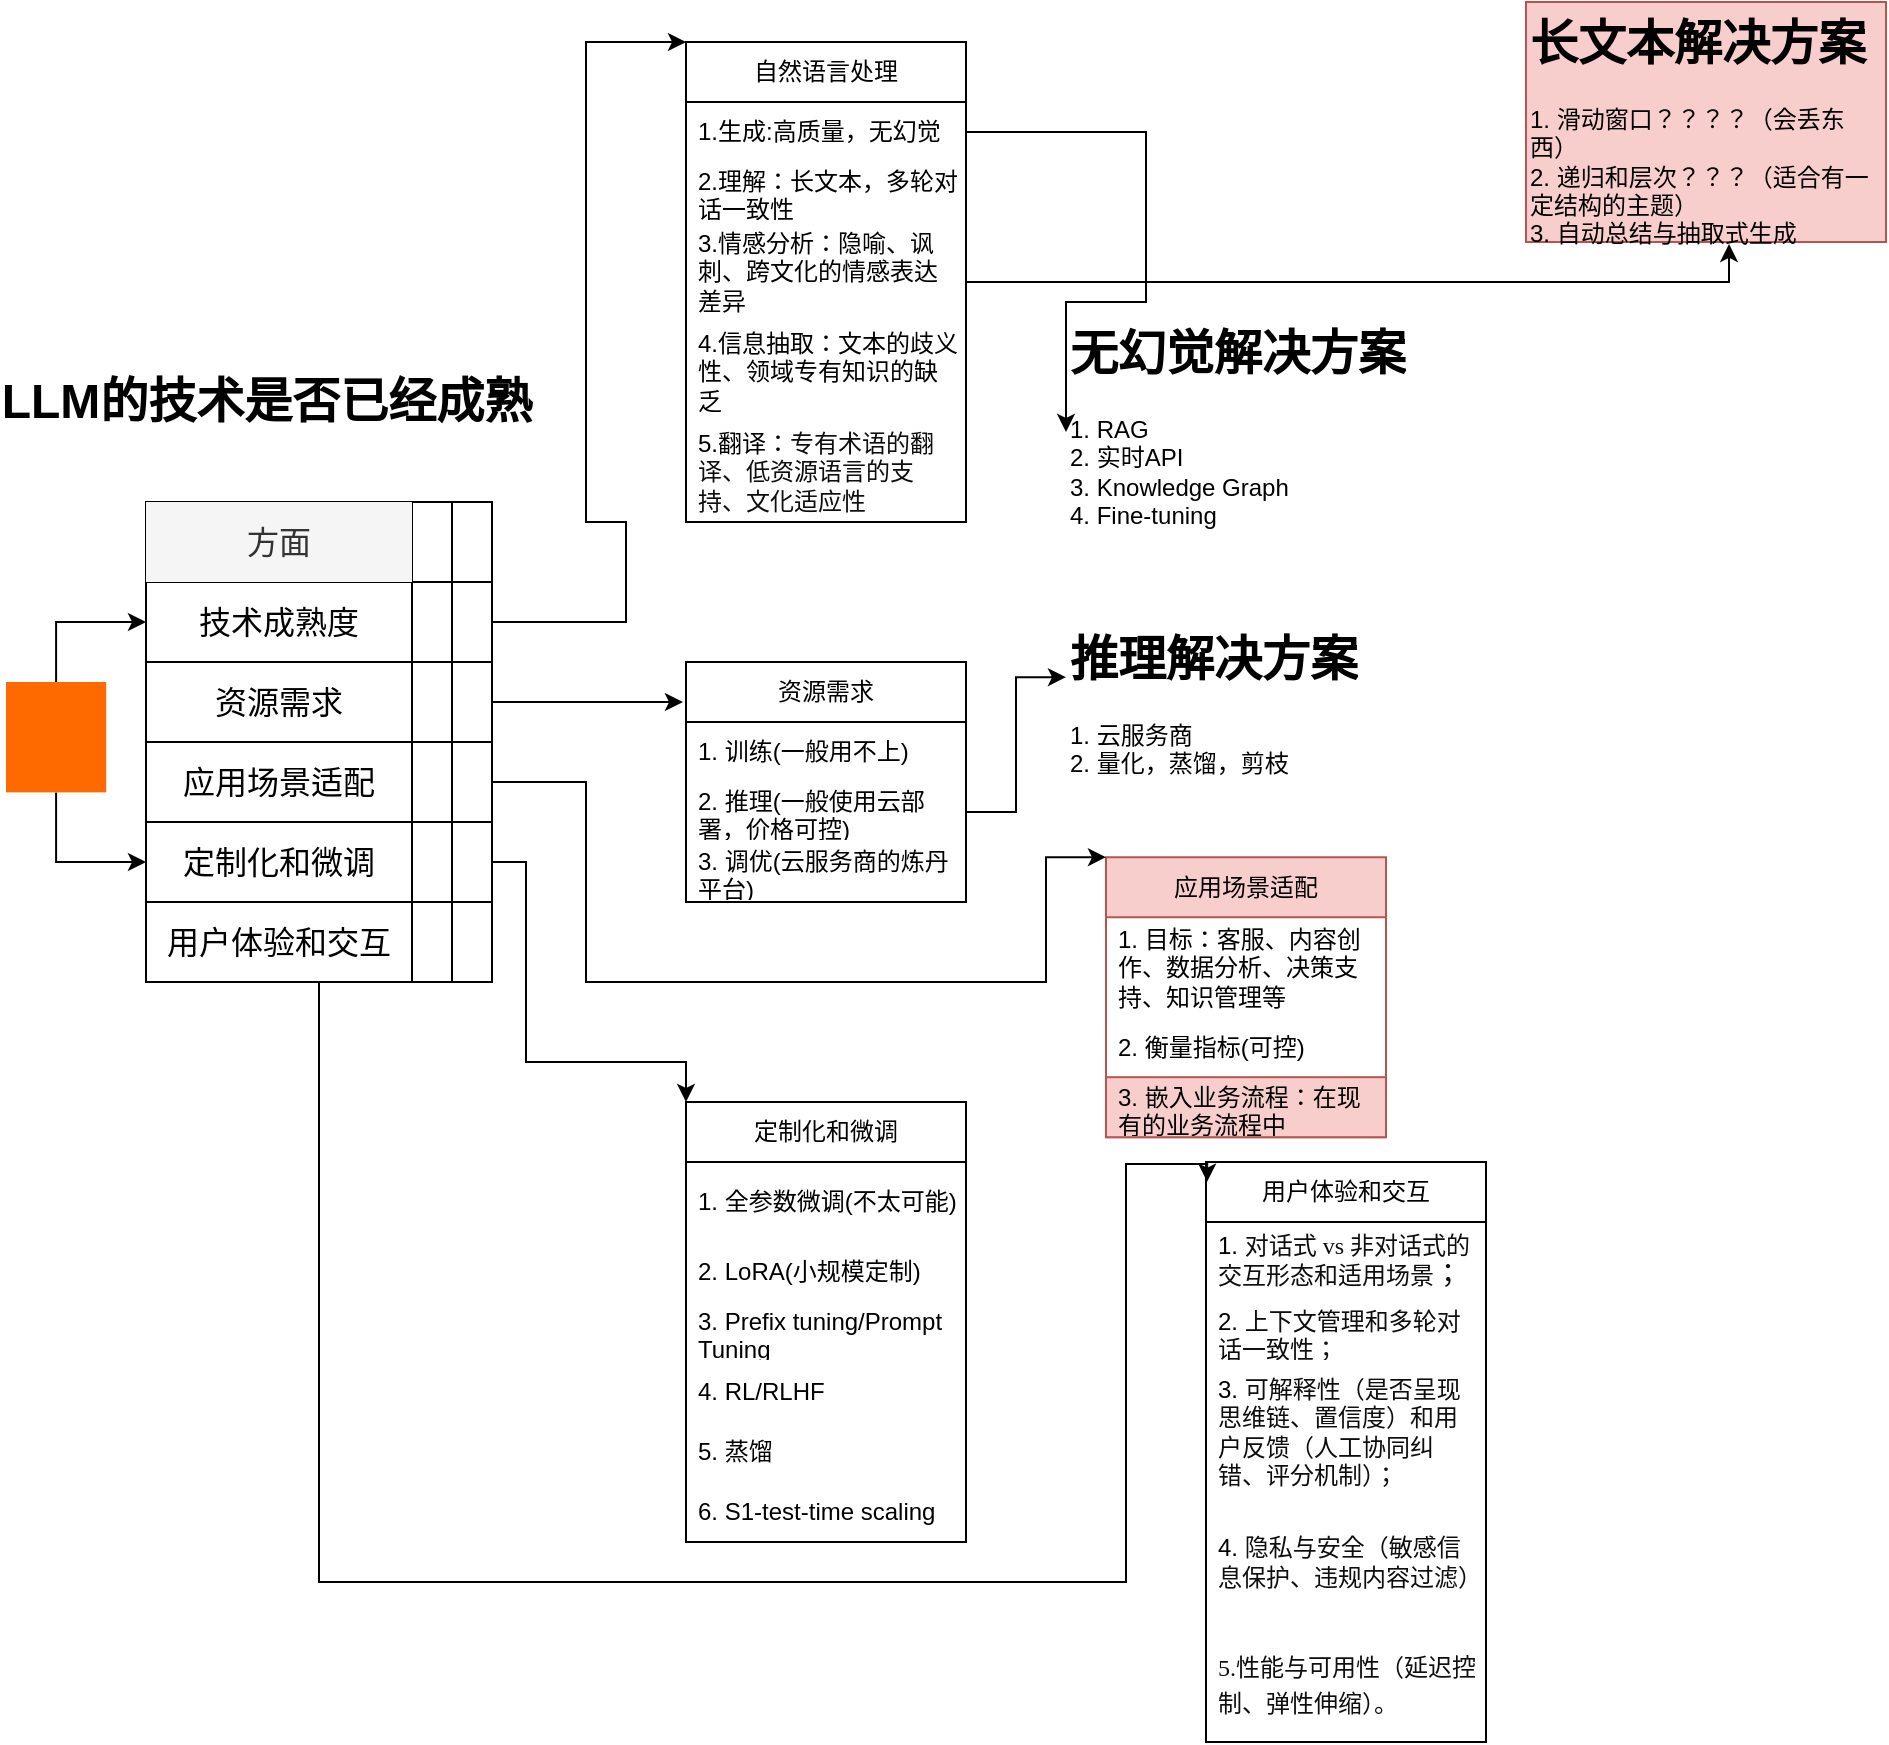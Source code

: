 <mxfile version="26.0.11">
  <diagram name="Page-1" id="aXLdkPHUdD-rzOrkCxJx">
    <mxGraphModel dx="2393" dy="2034" grid="1" gridSize="10" guides="1" tooltips="1" connect="1" arrows="1" fold="1" page="1" pageScale="1" pageWidth="827" pageHeight="1169" math="0" shadow="0">
      <root>
        <mxCell id="0" />
        <mxCell id="1" parent="0" />
        <mxCell id="ion_yS7d4o4E_soSJtq_-2" value="LLM的技术是否已经成熟" style="text;strokeColor=none;fillColor=none;html=1;fontSize=24;fontStyle=1;verticalAlign=middle;align=center;" vertex="1" parent="1">
          <mxGeometry x="80" y="10" width="100" height="40" as="geometry" />
        </mxCell>
        <mxCell id="ion_yS7d4o4E_soSJtq_-28" value="" style="shape=table;startSize=0;container=1;collapsible=0;childLayout=tableLayout;fontSize=16;" vertex="1" parent="1">
          <mxGeometry x="70" y="80" width="173" height="120" as="geometry" />
        </mxCell>
        <mxCell id="ion_yS7d4o4E_soSJtq_-29" value="" style="shape=tableRow;horizontal=0;startSize=0;swimlaneHead=0;swimlaneBody=0;strokeColor=inherit;top=0;left=0;bottom=0;right=0;collapsible=0;dropTarget=0;fillColor=none;points=[[0,0.5],[1,0.5]];portConstraint=eastwest;fontSize=16;" vertex="1" parent="ion_yS7d4o4E_soSJtq_-28">
          <mxGeometry width="173" height="40" as="geometry" />
        </mxCell>
        <mxCell id="ion_yS7d4o4E_soSJtq_-30" value="方面" style="shape=partialRectangle;html=1;whiteSpace=wrap;connectable=0;strokeColor=#666666;overflow=hidden;fillColor=#f5f5f5;top=0;left=0;bottom=0;right=0;pointerEvents=1;fontSize=16;fontColor=#333333;" vertex="1" parent="ion_yS7d4o4E_soSJtq_-29">
          <mxGeometry width="133" height="40" as="geometry">
            <mxRectangle width="133" height="40" as="alternateBounds" />
          </mxGeometry>
        </mxCell>
        <mxCell id="ion_yS7d4o4E_soSJtq_-31" value="" style="shape=partialRectangle;html=1;whiteSpace=wrap;connectable=0;strokeColor=inherit;overflow=hidden;fillColor=none;top=0;left=0;bottom=0;right=0;pointerEvents=1;fontSize=16;" vertex="1" parent="ion_yS7d4o4E_soSJtq_-29">
          <mxGeometry x="133" width="20" height="40" as="geometry">
            <mxRectangle width="20" height="40" as="alternateBounds" />
          </mxGeometry>
        </mxCell>
        <mxCell id="ion_yS7d4o4E_soSJtq_-32" value="" style="shape=partialRectangle;html=1;whiteSpace=wrap;connectable=0;strokeColor=inherit;overflow=hidden;fillColor=none;top=0;left=0;bottom=0;right=0;pointerEvents=1;fontSize=16;" vertex="1" parent="ion_yS7d4o4E_soSJtq_-29">
          <mxGeometry x="153" width="20" height="40" as="geometry">
            <mxRectangle width="20" height="40" as="alternateBounds" />
          </mxGeometry>
        </mxCell>
        <mxCell id="ion_yS7d4o4E_soSJtq_-33" value="" style="shape=tableRow;horizontal=0;startSize=0;swimlaneHead=0;swimlaneBody=0;strokeColor=inherit;top=0;left=0;bottom=0;right=0;collapsible=0;dropTarget=0;fillColor=none;points=[[0,0.5],[1,0.5]];portConstraint=eastwest;fontSize=16;" vertex="1" parent="ion_yS7d4o4E_soSJtq_-28">
          <mxGeometry y="40" width="173" height="40" as="geometry" />
        </mxCell>
        <mxCell id="ion_yS7d4o4E_soSJtq_-34" value="技术成熟度" style="shape=partialRectangle;html=1;whiteSpace=wrap;connectable=0;strokeColor=inherit;overflow=hidden;fillColor=none;top=0;left=0;bottom=0;right=0;pointerEvents=1;fontSize=16;" vertex="1" parent="ion_yS7d4o4E_soSJtq_-33">
          <mxGeometry width="133" height="40" as="geometry">
            <mxRectangle width="133" height="40" as="alternateBounds" />
          </mxGeometry>
        </mxCell>
        <mxCell id="ion_yS7d4o4E_soSJtq_-35" value="" style="shape=partialRectangle;html=1;whiteSpace=wrap;connectable=0;strokeColor=inherit;overflow=hidden;fillColor=none;top=0;left=0;bottom=0;right=0;pointerEvents=1;fontSize=16;" vertex="1" parent="ion_yS7d4o4E_soSJtq_-33">
          <mxGeometry x="133" width="20" height="40" as="geometry">
            <mxRectangle width="20" height="40" as="alternateBounds" />
          </mxGeometry>
        </mxCell>
        <mxCell id="ion_yS7d4o4E_soSJtq_-36" value="" style="shape=partialRectangle;html=1;whiteSpace=wrap;connectable=0;strokeColor=inherit;overflow=hidden;fillColor=none;top=0;left=0;bottom=0;right=0;pointerEvents=1;fontSize=16;" vertex="1" parent="ion_yS7d4o4E_soSJtq_-33">
          <mxGeometry x="153" width="20" height="40" as="geometry">
            <mxRectangle width="20" height="40" as="alternateBounds" />
          </mxGeometry>
        </mxCell>
        <mxCell id="ion_yS7d4o4E_soSJtq_-37" value="" style="shape=tableRow;horizontal=0;startSize=0;swimlaneHead=0;swimlaneBody=0;strokeColor=inherit;top=0;left=0;bottom=0;right=0;collapsible=0;dropTarget=0;fillColor=none;points=[[0,0.5],[1,0.5]];portConstraint=eastwest;fontSize=16;" vertex="1" parent="ion_yS7d4o4E_soSJtq_-28">
          <mxGeometry y="80" width="173" height="40" as="geometry" />
        </mxCell>
        <mxCell id="ion_yS7d4o4E_soSJtq_-38" value="资源需求" style="shape=partialRectangle;html=1;whiteSpace=wrap;connectable=0;strokeColor=inherit;overflow=hidden;fillColor=none;top=0;left=0;bottom=0;right=0;pointerEvents=1;fontSize=16;" vertex="1" parent="ion_yS7d4o4E_soSJtq_-37">
          <mxGeometry width="133" height="40" as="geometry">
            <mxRectangle width="133" height="40" as="alternateBounds" />
          </mxGeometry>
        </mxCell>
        <mxCell id="ion_yS7d4o4E_soSJtq_-39" value="" style="shape=partialRectangle;html=1;whiteSpace=wrap;connectable=0;strokeColor=inherit;overflow=hidden;fillColor=none;top=0;left=0;bottom=0;right=0;pointerEvents=1;fontSize=16;" vertex="1" parent="ion_yS7d4o4E_soSJtq_-37">
          <mxGeometry x="133" width="20" height="40" as="geometry">
            <mxRectangle width="20" height="40" as="alternateBounds" />
          </mxGeometry>
        </mxCell>
        <mxCell id="ion_yS7d4o4E_soSJtq_-40" value="" style="shape=partialRectangle;html=1;whiteSpace=wrap;connectable=0;strokeColor=inherit;overflow=hidden;fillColor=none;top=0;left=0;bottom=0;right=0;pointerEvents=1;fontSize=16;" vertex="1" parent="ion_yS7d4o4E_soSJtq_-37">
          <mxGeometry x="153" width="20" height="40" as="geometry">
            <mxRectangle width="20" height="40" as="alternateBounds" />
          </mxGeometry>
        </mxCell>
        <mxCell id="ion_yS7d4o4E_soSJtq_-41" value="" style="shape=table;startSize=0;container=1;collapsible=0;childLayout=tableLayout;fontSize=16;" vertex="1" parent="1">
          <mxGeometry x="70" y="200" width="173" height="120" as="geometry" />
        </mxCell>
        <mxCell id="ion_yS7d4o4E_soSJtq_-42" value="" style="shape=tableRow;horizontal=0;startSize=0;swimlaneHead=0;swimlaneBody=0;strokeColor=inherit;top=0;left=0;bottom=0;right=0;collapsible=0;dropTarget=0;fillColor=none;points=[[0,0.5],[1,0.5]];portConstraint=eastwest;fontSize=16;" vertex="1" parent="ion_yS7d4o4E_soSJtq_-41">
          <mxGeometry width="173" height="40" as="geometry" />
        </mxCell>
        <mxCell id="ion_yS7d4o4E_soSJtq_-43" value="应用场景适配" style="shape=partialRectangle;html=1;whiteSpace=wrap;connectable=0;strokeColor=inherit;overflow=hidden;fillColor=none;top=0;left=0;bottom=0;right=0;pointerEvents=1;fontSize=16;" vertex="1" parent="ion_yS7d4o4E_soSJtq_-42">
          <mxGeometry width="133" height="40" as="geometry">
            <mxRectangle width="133" height="40" as="alternateBounds" />
          </mxGeometry>
        </mxCell>
        <mxCell id="ion_yS7d4o4E_soSJtq_-44" value="" style="shape=partialRectangle;html=1;whiteSpace=wrap;connectable=0;strokeColor=inherit;overflow=hidden;fillColor=none;top=0;left=0;bottom=0;right=0;pointerEvents=1;fontSize=16;" vertex="1" parent="ion_yS7d4o4E_soSJtq_-42">
          <mxGeometry x="133" width="20" height="40" as="geometry">
            <mxRectangle width="20" height="40" as="alternateBounds" />
          </mxGeometry>
        </mxCell>
        <mxCell id="ion_yS7d4o4E_soSJtq_-45" value="" style="shape=partialRectangle;html=1;whiteSpace=wrap;connectable=0;strokeColor=inherit;overflow=hidden;fillColor=none;top=0;left=0;bottom=0;right=0;pointerEvents=1;fontSize=16;" vertex="1" parent="ion_yS7d4o4E_soSJtq_-42">
          <mxGeometry x="153" width="20" height="40" as="geometry">
            <mxRectangle width="20" height="40" as="alternateBounds" />
          </mxGeometry>
        </mxCell>
        <mxCell id="ion_yS7d4o4E_soSJtq_-46" value="" style="shape=tableRow;horizontal=0;startSize=0;swimlaneHead=0;swimlaneBody=0;strokeColor=inherit;top=0;left=0;bottom=0;right=0;collapsible=0;dropTarget=0;fillColor=none;points=[[0,0.5],[1,0.5]];portConstraint=eastwest;fontSize=16;" vertex="1" parent="ion_yS7d4o4E_soSJtq_-41">
          <mxGeometry y="40" width="173" height="40" as="geometry" />
        </mxCell>
        <mxCell id="ion_yS7d4o4E_soSJtq_-47" value="定制化和微调" style="shape=partialRectangle;html=1;whiteSpace=wrap;connectable=0;strokeColor=inherit;overflow=hidden;fillColor=none;top=0;left=0;bottom=0;right=0;pointerEvents=1;fontSize=16;" vertex="1" parent="ion_yS7d4o4E_soSJtq_-46">
          <mxGeometry width="133" height="40" as="geometry">
            <mxRectangle width="133" height="40" as="alternateBounds" />
          </mxGeometry>
        </mxCell>
        <mxCell id="ion_yS7d4o4E_soSJtq_-48" value="" style="shape=partialRectangle;html=1;whiteSpace=wrap;connectable=0;strokeColor=inherit;overflow=hidden;fillColor=none;top=0;left=0;bottom=0;right=0;pointerEvents=1;fontSize=16;" vertex="1" parent="ion_yS7d4o4E_soSJtq_-46">
          <mxGeometry x="133" width="20" height="40" as="geometry">
            <mxRectangle width="20" height="40" as="alternateBounds" />
          </mxGeometry>
        </mxCell>
        <mxCell id="ion_yS7d4o4E_soSJtq_-49" value="" style="shape=partialRectangle;html=1;whiteSpace=wrap;connectable=0;strokeColor=inherit;overflow=hidden;fillColor=none;top=0;left=0;bottom=0;right=0;pointerEvents=1;fontSize=16;" vertex="1" parent="ion_yS7d4o4E_soSJtq_-46">
          <mxGeometry x="153" width="20" height="40" as="geometry">
            <mxRectangle width="20" height="40" as="alternateBounds" />
          </mxGeometry>
        </mxCell>
        <mxCell id="ion_yS7d4o4E_soSJtq_-50" value="" style="shape=tableRow;horizontal=0;startSize=0;swimlaneHead=0;swimlaneBody=0;strokeColor=inherit;top=0;left=0;bottom=0;right=0;collapsible=0;dropTarget=0;fillColor=none;points=[[0,0.5],[1,0.5]];portConstraint=eastwest;fontSize=16;" vertex="1" parent="ion_yS7d4o4E_soSJtq_-41">
          <mxGeometry y="80" width="173" height="40" as="geometry" />
        </mxCell>
        <mxCell id="ion_yS7d4o4E_soSJtq_-51" value="用户体验和交互" style="shape=partialRectangle;html=1;whiteSpace=wrap;connectable=0;strokeColor=inherit;overflow=hidden;fillColor=none;top=0;left=0;bottom=0;right=0;pointerEvents=1;fontSize=16;" vertex="1" parent="ion_yS7d4o4E_soSJtq_-50">
          <mxGeometry width="133" height="40" as="geometry">
            <mxRectangle width="133" height="40" as="alternateBounds" />
          </mxGeometry>
        </mxCell>
        <mxCell id="ion_yS7d4o4E_soSJtq_-52" value="" style="shape=partialRectangle;html=1;whiteSpace=wrap;connectable=0;strokeColor=inherit;overflow=hidden;fillColor=none;top=0;left=0;bottom=0;right=0;pointerEvents=1;fontSize=16;" vertex="1" parent="ion_yS7d4o4E_soSJtq_-50">
          <mxGeometry x="133" width="20" height="40" as="geometry">
            <mxRectangle width="20" height="40" as="alternateBounds" />
          </mxGeometry>
        </mxCell>
        <mxCell id="ion_yS7d4o4E_soSJtq_-53" value="" style="shape=partialRectangle;html=1;whiteSpace=wrap;connectable=0;strokeColor=inherit;overflow=hidden;fillColor=none;top=0;left=0;bottom=0;right=0;pointerEvents=1;fontSize=16;" vertex="1" parent="ion_yS7d4o4E_soSJtq_-50">
          <mxGeometry x="153" width="20" height="40" as="geometry">
            <mxRectangle width="20" height="40" as="alternateBounds" />
          </mxGeometry>
        </mxCell>
        <mxCell id="ion_yS7d4o4E_soSJtq_-56" style="edgeStyle=orthogonalEdgeStyle;rounded=0;orthogonalLoop=1;jettySize=auto;html=1;entryX=0;entryY=0.5;entryDx=0;entryDy=0;" edge="1" parent="1" source="ion_yS7d4o4E_soSJtq_-55" target="ion_yS7d4o4E_soSJtq_-33">
          <mxGeometry relative="1" as="geometry" />
        </mxCell>
        <mxCell id="ion_yS7d4o4E_soSJtq_-57" style="edgeStyle=orthogonalEdgeStyle;rounded=0;orthogonalLoop=1;jettySize=auto;html=1;" edge="1" parent="1" source="ion_yS7d4o4E_soSJtq_-55" target="ion_yS7d4o4E_soSJtq_-46">
          <mxGeometry relative="1" as="geometry" />
        </mxCell>
        <mxCell id="ion_yS7d4o4E_soSJtq_-55" value="" style="points=[];aspect=fixed;html=1;align=center;shadow=0;dashed=0;fillColor=#FF6A00;strokeColor=none;shape=mxgraph.alibaba_cloud.nlp_natural_language_processing;" vertex="1" parent="1">
          <mxGeometry y="170" width="50.1" height="55.2" as="geometry" />
        </mxCell>
        <mxCell id="ion_yS7d4o4E_soSJtq_-66" value="自然语言处理" style="swimlane;fontStyle=0;childLayout=stackLayout;horizontal=1;startSize=30;horizontalStack=0;resizeParent=1;resizeParentMax=0;resizeLast=0;collapsible=1;marginBottom=0;whiteSpace=wrap;html=1;textShadow=0;" vertex="1" parent="1">
          <mxGeometry x="340" y="-150" width="140" height="240" as="geometry">
            <mxRectangle x="340" y="90" width="110" height="30" as="alternateBounds" />
          </mxGeometry>
        </mxCell>
        <mxCell id="ion_yS7d4o4E_soSJtq_-67" value="1.生成:高质量，无幻觉" style="text;strokeColor=none;fillColor=none;align=left;verticalAlign=middle;spacingLeft=4;spacingRight=4;overflow=hidden;points=[[0,0.5],[1,0.5]];portConstraint=eastwest;rotatable=0;whiteSpace=wrap;html=1;" vertex="1" parent="ion_yS7d4o4E_soSJtq_-66">
          <mxGeometry y="30" width="140" height="30" as="geometry" />
        </mxCell>
        <mxCell id="ion_yS7d4o4E_soSJtq_-68" value="2.理解：长文本，多轮对话一致性" style="text;strokeColor=none;fillColor=none;align=left;verticalAlign=middle;spacingLeft=4;spacingRight=4;overflow=hidden;points=[[0,0.5],[1,0.5]];portConstraint=eastwest;rotatable=0;whiteSpace=wrap;html=1;" vertex="1" parent="ion_yS7d4o4E_soSJtq_-66">
          <mxGeometry y="60" width="140" height="30" as="geometry" />
        </mxCell>
        <mxCell id="ion_yS7d4o4E_soSJtq_-69" value="3.情感分析：隐喻、讽刺、跨文化的情感表达差异" style="text;strokeColor=none;fillColor=none;align=left;verticalAlign=middle;spacingLeft=4;spacingRight=4;overflow=hidden;points=[[0,0.5],[1,0.5]];portConstraint=eastwest;rotatable=0;whiteSpace=wrap;html=1;" vertex="1" parent="ion_yS7d4o4E_soSJtq_-66">
          <mxGeometry y="90" width="140" height="50" as="geometry" />
        </mxCell>
        <mxCell id="ion_yS7d4o4E_soSJtq_-73" value="4.信息抽取：文本的歧义性、领域专有知识的缺乏" style="text;strokeColor=none;fillColor=none;align=left;verticalAlign=middle;spacingLeft=4;spacingRight=4;overflow=hidden;points=[[0,0.5],[1,0.5]];portConstraint=eastwest;rotatable=0;whiteSpace=wrap;html=1;" vertex="1" parent="ion_yS7d4o4E_soSJtq_-66">
          <mxGeometry y="140" width="140" height="50" as="geometry" />
        </mxCell>
        <mxCell id="ion_yS7d4o4E_soSJtq_-76" value="&lt;font&gt;5.翻译：&lt;span style=&quot;color: rgb(14, 14, 14); font-family: &amp;quot;.AppleSystemUIFont&amp;quot;; background-color: transparent;&quot;&gt;专有术语的翻译、低资源语言的支持、文化适应性&lt;/span&gt;&lt;/font&gt;" style="text;strokeColor=none;fillColor=none;align=left;verticalAlign=middle;spacingLeft=4;spacingRight=4;overflow=hidden;points=[[0,0.5],[1,0.5]];portConstraint=eastwest;rotatable=0;whiteSpace=wrap;html=1;" vertex="1" parent="ion_yS7d4o4E_soSJtq_-66">
          <mxGeometry y="190" width="140" height="50" as="geometry" />
        </mxCell>
        <mxCell id="ion_yS7d4o4E_soSJtq_-75" style="edgeStyle=orthogonalEdgeStyle;rounded=0;orthogonalLoop=1;jettySize=auto;html=1;entryX=0;entryY=0;entryDx=0;entryDy=0;" edge="1" parent="1" source="ion_yS7d4o4E_soSJtq_-33" target="ion_yS7d4o4E_soSJtq_-66">
          <mxGeometry relative="1" as="geometry">
            <Array as="points">
              <mxPoint x="310" y="140" />
              <mxPoint x="310" y="90" />
              <mxPoint x="290" y="90" />
              <mxPoint x="290" y="-150" />
            </Array>
          </mxGeometry>
        </mxCell>
        <mxCell id="ion_yS7d4o4E_soSJtq_-77" value="&lt;h1 style=&quot;margin-top: 0px;&quot;&gt;&lt;span style=&quot;background-color: transparent; color: light-dark(rgb(0, 0, 0), rgb(255, 255, 255));&quot;&gt;无幻觉解决方案&lt;/span&gt;&lt;/h1&gt;&lt;div&gt;&lt;span style=&quot;background-color: transparent; color: light-dark(rgb(0, 0, 0), rgb(255, 255, 255));&quot;&gt;1. RAG&lt;/span&gt;&lt;/div&gt;&lt;div&gt;&lt;span style=&quot;background-color: transparent; color: light-dark(rgb(0, 0, 0), rgb(255, 255, 255));&quot;&gt;2. 实时API&lt;/span&gt;&lt;/div&gt;&lt;div&gt;&lt;span style=&quot;background-color: transparent; color: light-dark(rgb(0, 0, 0), rgb(255, 255, 255));&quot;&gt;3. Knowledge Graph&lt;/span&gt;&lt;/div&gt;&lt;div&gt;&lt;span style=&quot;background-color: transparent; color: light-dark(rgb(0, 0, 0), rgb(255, 255, 255));&quot;&gt;4. Fine-tuning&lt;/span&gt;&lt;/div&gt;" style="text;html=1;whiteSpace=wrap;overflow=hidden;rounded=0;" vertex="1" parent="1">
          <mxGeometry x="530" y="-15" width="180" height="120" as="geometry" />
        </mxCell>
        <mxCell id="ion_yS7d4o4E_soSJtq_-78" style="edgeStyle=orthogonalEdgeStyle;rounded=0;orthogonalLoop=1;jettySize=auto;html=1;entryX=0;entryY=0.5;entryDx=0;entryDy=0;" edge="1" parent="1" source="ion_yS7d4o4E_soSJtq_-67" target="ion_yS7d4o4E_soSJtq_-77">
          <mxGeometry relative="1" as="geometry">
            <Array as="points">
              <mxPoint x="570" y="-105" />
              <mxPoint x="570" y="-20" />
              <mxPoint x="530" y="-20" />
            </Array>
          </mxGeometry>
        </mxCell>
        <mxCell id="ion_yS7d4o4E_soSJtq_-79" value="&lt;h1 style=&quot;margin-top: 0px;&quot;&gt;&lt;span style=&quot;background-color: transparent; color: light-dark(rgb(0, 0, 0), rgb(255, 255, 255));&quot;&gt;长文本解决方案&lt;/span&gt;&lt;/h1&gt;&lt;div&gt;&lt;span style=&quot;background-color: transparent; color: light-dark(rgb(0, 0, 0), rgb(255, 255, 255));&quot;&gt;1. 滑动窗口？？？？（会丢东西）&lt;br&gt;&lt;/span&gt;&lt;/div&gt;&lt;div&gt;&lt;span style=&quot;background-color: transparent; color: light-dark(rgb(0, 0, 0), rgb(255, 255, 255));&quot;&gt;2. 递归和层次？？？（适合有一定结构的主题）&lt;/span&gt;&lt;/div&gt;&lt;div&gt;&lt;span style=&quot;background-color: transparent; color: light-dark(rgb(0, 0, 0), rgb(255, 255, 255));&quot;&gt;3. 自动总结与抽取式生成&lt;/span&gt;&lt;/div&gt;" style="text;html=1;whiteSpace=wrap;overflow=hidden;rounded=0;fillColor=#f8cecc;strokeColor=#b85450;" vertex="1" parent="1">
          <mxGeometry x="760" y="-170" width="180" height="120" as="geometry" />
        </mxCell>
        <mxCell id="ion_yS7d4o4E_soSJtq_-81" style="edgeStyle=orthogonalEdgeStyle;rounded=0;orthogonalLoop=1;jettySize=auto;html=1;entryX=0.564;entryY=1.008;entryDx=0;entryDy=0;entryPerimeter=0;" edge="1" parent="1" source="ion_yS7d4o4E_soSJtq_-66" target="ion_yS7d4o4E_soSJtq_-79">
          <mxGeometry relative="1" as="geometry" />
        </mxCell>
        <mxCell id="ion_yS7d4o4E_soSJtq_-82" value="资源需求" style="swimlane;fontStyle=0;childLayout=stackLayout;horizontal=1;startSize=30;horizontalStack=0;resizeParent=1;resizeParentMax=0;resizeLast=0;collapsible=1;marginBottom=0;whiteSpace=wrap;html=1;textShadow=0;" vertex="1" parent="1">
          <mxGeometry x="340" y="160" width="140" height="120" as="geometry">
            <mxRectangle x="340" y="160" width="110" height="30" as="alternateBounds" />
          </mxGeometry>
        </mxCell>
        <mxCell id="ion_yS7d4o4E_soSJtq_-83" value="1. 训练(一般用不上)" style="text;strokeColor=none;fillColor=none;align=left;verticalAlign=middle;spacingLeft=4;spacingRight=4;overflow=hidden;points=[[0,0.5],[1,0.5]];portConstraint=eastwest;rotatable=0;whiteSpace=wrap;html=1;" vertex="1" parent="ion_yS7d4o4E_soSJtq_-82">
          <mxGeometry y="30" width="140" height="30" as="geometry" />
        </mxCell>
        <mxCell id="ion_yS7d4o4E_soSJtq_-84" value="2. 推理(一般使用云部署，价格可控)" style="text;strokeColor=none;fillColor=none;align=left;verticalAlign=middle;spacingLeft=4;spacingRight=4;overflow=hidden;points=[[0,0.5],[1,0.5]];portConstraint=eastwest;rotatable=0;whiteSpace=wrap;html=1;" vertex="1" parent="ion_yS7d4o4E_soSJtq_-82">
          <mxGeometry y="60" width="140" height="30" as="geometry" />
        </mxCell>
        <mxCell id="ion_yS7d4o4E_soSJtq_-85" value="3. 调优(云服务商的炼丹平台)" style="text;strokeColor=none;fillColor=none;align=left;verticalAlign=middle;spacingLeft=4;spacingRight=4;overflow=hidden;points=[[0,0.5],[1,0.5]];portConstraint=eastwest;rotatable=0;whiteSpace=wrap;html=1;" vertex="1" parent="ion_yS7d4o4E_soSJtq_-82">
          <mxGeometry y="90" width="140" height="30" as="geometry" />
        </mxCell>
        <mxCell id="ion_yS7d4o4E_soSJtq_-89" style="edgeStyle=orthogonalEdgeStyle;rounded=0;orthogonalLoop=1;jettySize=auto;html=1;entryX=-0.011;entryY=0.167;entryDx=0;entryDy=0;entryPerimeter=0;" edge="1" parent="1" source="ion_yS7d4o4E_soSJtq_-37" target="ion_yS7d4o4E_soSJtq_-82">
          <mxGeometry relative="1" as="geometry" />
        </mxCell>
        <mxCell id="ion_yS7d4o4E_soSJtq_-90" value="&lt;h1 style=&quot;margin-top: 0px;&quot;&gt;&lt;span style=&quot;background-color: transparent; color: light-dark(rgb(0, 0, 0), rgb(255, 255, 255));&quot;&gt;推理解决方案&lt;/span&gt;&lt;/h1&gt;&lt;div&gt;&lt;span style=&quot;background-color: transparent; color: light-dark(rgb(0, 0, 0), rgb(255, 255, 255));&quot;&gt;1. 云服务商&lt;/span&gt;&lt;/div&gt;&lt;div&gt;&lt;span style=&quot;background-color: transparent; color: light-dark(rgb(0, 0, 0), rgb(255, 255, 255));&quot;&gt;2. 量化，蒸馏，剪枝&lt;/span&gt;&lt;/div&gt;" style="text;html=1;whiteSpace=wrap;overflow=hidden;rounded=0;" vertex="1" parent="1">
          <mxGeometry x="530" y="137.6" width="180" height="120" as="geometry" />
        </mxCell>
        <mxCell id="ion_yS7d4o4E_soSJtq_-91" style="edgeStyle=orthogonalEdgeStyle;rounded=0;orthogonalLoop=1;jettySize=auto;html=1;entryX=0;entryY=0.25;entryDx=0;entryDy=0;" edge="1" parent="1" source="ion_yS7d4o4E_soSJtq_-84" target="ion_yS7d4o4E_soSJtq_-90">
          <mxGeometry relative="1" as="geometry" />
        </mxCell>
        <mxCell id="ion_yS7d4o4E_soSJtq_-94" value="应用场景适配" style="swimlane;fontStyle=0;childLayout=stackLayout;horizontal=1;startSize=30;horizontalStack=0;resizeParent=1;resizeParentMax=0;resizeLast=0;collapsible=1;marginBottom=0;whiteSpace=wrap;html=1;textShadow=0;fillColor=#f8cecc;strokeColor=#b85450;" vertex="1" parent="1">
          <mxGeometry x="550" y="257.6" width="140" height="140" as="geometry">
            <mxRectangle x="340" y="320" width="110" height="30" as="alternateBounds" />
          </mxGeometry>
        </mxCell>
        <mxCell id="ion_yS7d4o4E_soSJtq_-95" value="1. 目标：客服、内容创作、数据分析、决策支持、知识管理等" style="text;strokeColor=none;fillColor=none;align=left;verticalAlign=middle;spacingLeft=4;spacingRight=4;overflow=hidden;points=[[0,0.5],[1,0.5]];portConstraint=eastwest;rotatable=0;whiteSpace=wrap;html=1;" vertex="1" parent="ion_yS7d4o4E_soSJtq_-94">
          <mxGeometry y="30" width="140" height="50" as="geometry" />
        </mxCell>
        <mxCell id="ion_yS7d4o4E_soSJtq_-96" value="2. 衡量指标(可控)" style="text;strokeColor=none;fillColor=none;align=left;verticalAlign=middle;spacingLeft=4;spacingRight=4;overflow=hidden;points=[[0,0.5],[1,0.5]];portConstraint=eastwest;rotatable=0;whiteSpace=wrap;html=1;" vertex="1" parent="ion_yS7d4o4E_soSJtq_-94">
          <mxGeometry y="80" width="140" height="30" as="geometry" />
        </mxCell>
        <mxCell id="ion_yS7d4o4E_soSJtq_-97" value="3. 嵌入业务流程：在现有的业务流程中" style="text;strokeColor=#b85450;fillColor=#f8cecc;align=left;verticalAlign=middle;spacingLeft=4;spacingRight=4;overflow=hidden;points=[[0,0.5],[1,0.5]];portConstraint=eastwest;rotatable=0;whiteSpace=wrap;html=1;" vertex="1" parent="ion_yS7d4o4E_soSJtq_-94">
          <mxGeometry y="110" width="140" height="30" as="geometry" />
        </mxCell>
        <mxCell id="ion_yS7d4o4E_soSJtq_-98" style="edgeStyle=orthogonalEdgeStyle;rounded=0;orthogonalLoop=1;jettySize=auto;html=1;entryX=0;entryY=0;entryDx=0;entryDy=0;" edge="1" parent="1" source="ion_yS7d4o4E_soSJtq_-42" target="ion_yS7d4o4E_soSJtq_-94">
          <mxGeometry relative="1" as="geometry">
            <Array as="points">
              <mxPoint x="290" y="220" />
              <mxPoint x="290" y="320" />
              <mxPoint x="520" y="320" />
              <mxPoint x="520" y="258" />
            </Array>
          </mxGeometry>
        </mxCell>
        <mxCell id="ion_yS7d4o4E_soSJtq_-100" value="定制化和微调" style="swimlane;fontStyle=0;childLayout=stackLayout;horizontal=1;startSize=30;horizontalStack=0;resizeParent=1;resizeParentMax=0;resizeLast=0;collapsible=1;marginBottom=0;whiteSpace=wrap;html=1;textShadow=0;" vertex="1" parent="1">
          <mxGeometry x="340" y="380" width="140" height="220" as="geometry">
            <mxRectangle x="340" y="380" width="110" height="30" as="alternateBounds" />
          </mxGeometry>
        </mxCell>
        <mxCell id="ion_yS7d4o4E_soSJtq_-101" value="1. 全参数微调(不太可能)" style="text;strokeColor=none;fillColor=none;align=left;verticalAlign=middle;spacingLeft=4;spacingRight=4;overflow=hidden;points=[[0,0.5],[1,0.5]];portConstraint=eastwest;rotatable=0;whiteSpace=wrap;html=1;" vertex="1" parent="ion_yS7d4o4E_soSJtq_-100">
          <mxGeometry y="30" width="140" height="40" as="geometry" />
        </mxCell>
        <mxCell id="ion_yS7d4o4E_soSJtq_-102" value="2. LoRA(小规模定制)" style="text;strokeColor=none;fillColor=none;align=left;verticalAlign=middle;spacingLeft=4;spacingRight=4;overflow=hidden;points=[[0,0.5],[1,0.5]];portConstraint=eastwest;rotatable=0;whiteSpace=wrap;html=1;" vertex="1" parent="ion_yS7d4o4E_soSJtq_-100">
          <mxGeometry y="70" width="140" height="30" as="geometry" />
        </mxCell>
        <mxCell id="ion_yS7d4o4E_soSJtq_-103" value="3. Prefix tuning/Prompt Tuning" style="text;align=left;verticalAlign=middle;spacingLeft=4;spacingRight=4;overflow=hidden;points=[[0,0.5],[1,0.5]];portConstraint=eastwest;rotatable=0;whiteSpace=wrap;html=1;" vertex="1" parent="ion_yS7d4o4E_soSJtq_-100">
          <mxGeometry y="100" width="140" height="30" as="geometry" />
        </mxCell>
        <mxCell id="ion_yS7d4o4E_soSJtq_-104" value="4. RL/RLHF" style="text;align=left;verticalAlign=middle;spacingLeft=4;spacingRight=4;overflow=hidden;points=[[0,0.5],[1,0.5]];portConstraint=eastwest;rotatable=0;whiteSpace=wrap;html=1;" vertex="1" parent="ion_yS7d4o4E_soSJtq_-100">
          <mxGeometry y="130" width="140" height="30" as="geometry" />
        </mxCell>
        <mxCell id="ion_yS7d4o4E_soSJtq_-105" value="5. 蒸馏" style="text;align=left;verticalAlign=middle;spacingLeft=4;spacingRight=4;overflow=hidden;points=[[0,0.5],[1,0.5]];portConstraint=eastwest;rotatable=0;whiteSpace=wrap;html=1;" vertex="1" parent="ion_yS7d4o4E_soSJtq_-100">
          <mxGeometry y="160" width="140" height="30" as="geometry" />
        </mxCell>
        <mxCell id="ion_yS7d4o4E_soSJtq_-106" value="6. S1-test-time scaling" style="text;align=left;verticalAlign=middle;spacingLeft=4;spacingRight=4;overflow=hidden;points=[[0,0.5],[1,0.5]];portConstraint=eastwest;rotatable=0;whiteSpace=wrap;html=1;" vertex="1" parent="ion_yS7d4o4E_soSJtq_-100">
          <mxGeometry y="190" width="140" height="30" as="geometry" />
        </mxCell>
        <mxCell id="ion_yS7d4o4E_soSJtq_-107" value="" style="edgeStyle=orthogonalEdgeStyle;rounded=0;orthogonalLoop=1;jettySize=auto;html=1;entryX=0;entryY=0;entryDx=0;entryDy=0;exitX=1;exitY=0.5;exitDx=0;exitDy=0;" edge="1" parent="1" source="ion_yS7d4o4E_soSJtq_-46" target="ion_yS7d4o4E_soSJtq_-100">
          <mxGeometry relative="1" as="geometry">
            <Array as="points">
              <mxPoint x="260" y="260" />
              <mxPoint x="260" y="360" />
              <mxPoint x="340" y="360" />
            </Array>
          </mxGeometry>
        </mxCell>
        <mxCell id="ion_yS7d4o4E_soSJtq_-109" value="用户体验和交互" style="swimlane;fontStyle=0;childLayout=stackLayout;horizontal=1;startSize=30;horizontalStack=0;resizeParent=1;resizeParentMax=0;resizeLast=0;collapsible=1;marginBottom=0;whiteSpace=wrap;html=1;textShadow=0;" vertex="1" parent="1">
          <mxGeometry x="600" y="410" width="140" height="290" as="geometry">
            <mxRectangle x="600" y="410" width="110" height="30" as="alternateBounds" />
          </mxGeometry>
        </mxCell>
        <mxCell id="ion_yS7d4o4E_soSJtq_-110" value="1.&amp;nbsp;&lt;font style=&quot;&quot;&gt;&lt;span style=&quot;color: rgb(14, 14, 14); font-family: &amp;quot;.AppleSystemUIFont&amp;quot;; background-color: transparent;&quot;&gt;对话式 vs 非对话式&lt;/span&gt;&lt;span style=&quot;color: rgb(14, 14, 14); font-family: &amp;quot;.AppleSystemUIFont&amp;quot;; background-color: transparent;&quot;&gt;的交互形态和适用场景&lt;/span&gt;&lt;/font&gt;&lt;span style=&quot;color: rgb(14, 14, 14); font-family: &amp;quot;.AppleSystemUIFont&amp;quot;; font-size: 14px; background-color: transparent;&quot;&gt;；&lt;/span&gt;" style="text;strokeColor=none;fillColor=none;align=left;verticalAlign=middle;spacingLeft=4;spacingRight=4;overflow=hidden;points=[[0,0.5],[1,0.5]];portConstraint=eastwest;rotatable=0;whiteSpace=wrap;html=1;" vertex="1" parent="ion_yS7d4o4E_soSJtq_-109">
          <mxGeometry y="30" width="140" height="40" as="geometry" />
        </mxCell>
        <mxCell id="ion_yS7d4o4E_soSJtq_-111" value="2.&amp;nbsp;&lt;font&gt;&lt;span style=&quot;color: rgb(14, 14, 14); font-family: &amp;quot;.AppleSystemUIFont&amp;quot;; background-color: transparent;&quot;&gt;上下文管理&lt;/span&gt;&lt;span style=&quot;color: rgb(14, 14, 14); font-family: &amp;quot;.AppleSystemUIFont&amp;quot;; background-color: transparent;&quot;&gt;和&lt;/span&gt;&lt;span style=&quot;color: rgb(14, 14, 14); font-family: &amp;quot;.AppleSystemUIFont&amp;quot;; background-color: transparent;&quot;&gt;多轮对话一致性&lt;/span&gt;&lt;span style=&quot;color: rgb(14, 14, 14); font-family: &amp;quot;.AppleSystemUIFont&amp;quot;; background-color: transparent;&quot;&gt;；&lt;/span&gt;&lt;/font&gt;" style="text;strokeColor=none;fillColor=none;align=left;verticalAlign=middle;spacingLeft=4;spacingRight=4;overflow=hidden;points=[[0,0.5],[1,0.5]];portConstraint=eastwest;rotatable=0;whiteSpace=wrap;html=1;" vertex="1" parent="ion_yS7d4o4E_soSJtq_-109">
          <mxGeometry y="70" width="140" height="30" as="geometry" />
        </mxCell>
        <mxCell id="ion_yS7d4o4E_soSJtq_-112" value="&lt;font&gt;3.&amp;nbsp;&lt;span style=&quot;color: rgb(14, 14, 14); font-family: &amp;quot;.AppleSystemUIFont&amp;quot;; background-color: transparent;&quot;&gt;可解释性&lt;/span&gt;&lt;span style=&quot;color: rgb(14, 14, 14); font-family: &amp;quot;.AppleSystemUIFont&amp;quot;; background-color: transparent;&quot;&gt;（是否呈现思维链、置信度）和&lt;/span&gt;&lt;span style=&quot;color: rgb(14, 14, 14); font-family: &amp;quot;.AppleSystemUIFont&amp;quot;; background-color: transparent;&quot;&gt;用户反馈&lt;/span&gt;&lt;span style=&quot;color: rgb(14, 14, 14); font-family: &amp;quot;.AppleSystemUIFont&amp;quot;; background-color: transparent;&quot;&gt;（人工协同纠错、评分机制）；&lt;/span&gt;&lt;/font&gt;" style="text;align=left;verticalAlign=middle;spacingLeft=4;spacingRight=4;overflow=hidden;points=[[0,0.5],[1,0.5]];portConstraint=eastwest;rotatable=0;whiteSpace=wrap;html=1;" vertex="1" parent="ion_yS7d4o4E_soSJtq_-109">
          <mxGeometry y="100" width="140" height="70" as="geometry" />
        </mxCell>
        <mxCell id="ion_yS7d4o4E_soSJtq_-113" value="&lt;font&gt;4.&amp;nbsp;&lt;span style=&quot;color: rgb(14, 14, 14); font-family: &amp;quot;.AppleSystemUIFont&amp;quot;; background-color: transparent;&quot;&gt;隐私与安全&lt;/span&gt;&lt;span style=&quot;color: rgb(14, 14, 14); font-family: &amp;quot;.AppleSystemUIFont&amp;quot;; background-color: transparent;&quot;&gt;（敏感信息保护、违规内容过滤）&lt;/span&gt;&lt;/font&gt;" style="text;align=left;verticalAlign=middle;spacingLeft=4;spacingRight=4;overflow=hidden;points=[[0,0.5],[1,0.5]];portConstraint=eastwest;rotatable=0;whiteSpace=wrap;html=1;" vertex="1" parent="ion_yS7d4o4E_soSJtq_-109">
          <mxGeometry y="170" width="140" height="60" as="geometry" />
        </mxCell>
        <mxCell id="ion_yS7d4o4E_soSJtq_-114" value="&lt;p style=&quot;margin: 0px; font-variant-numeric: normal; font-variant-east-asian: normal; font-variant-alternates: normal; font-size-adjust: none; font-kerning: auto; font-optical-sizing: auto; font-feature-settings: normal; font-variation-settings: normal; font-variant-position: normal; font-variant-emoji: normal; font-stretch: normal; line-height: normal; font-family: &amp;quot;.AppleSystemUIFont&amp;quot;; color: rgb(14, 14, 14);&quot; class=&quot;p1&quot;&gt;&lt;font&gt;5.性能与可用性（延迟控制、弹性伸缩）。&lt;/font&gt;&lt;/p&gt;" style="text;align=left;verticalAlign=middle;spacingLeft=4;spacingRight=4;overflow=hidden;points=[[0,0.5],[1,0.5]];portConstraint=eastwest;rotatable=0;whiteSpace=wrap;html=1;" vertex="1" parent="ion_yS7d4o4E_soSJtq_-109">
          <mxGeometry y="230" width="140" height="60" as="geometry" />
        </mxCell>
        <mxCell id="ion_yS7d4o4E_soSJtq_-116" style="edgeStyle=orthogonalEdgeStyle;rounded=0;orthogonalLoop=1;jettySize=auto;html=1;entryX=0.004;entryY=0.034;entryDx=0;entryDy=0;entryPerimeter=0;" edge="1" parent="1" source="ion_yS7d4o4E_soSJtq_-50" target="ion_yS7d4o4E_soSJtq_-109">
          <mxGeometry relative="1" as="geometry">
            <Array as="points">
              <mxPoint x="157" y="620" />
              <mxPoint x="560" y="620" />
              <mxPoint x="560" y="411" />
              <mxPoint x="601" y="411" />
            </Array>
          </mxGeometry>
        </mxCell>
      </root>
    </mxGraphModel>
  </diagram>
</mxfile>
